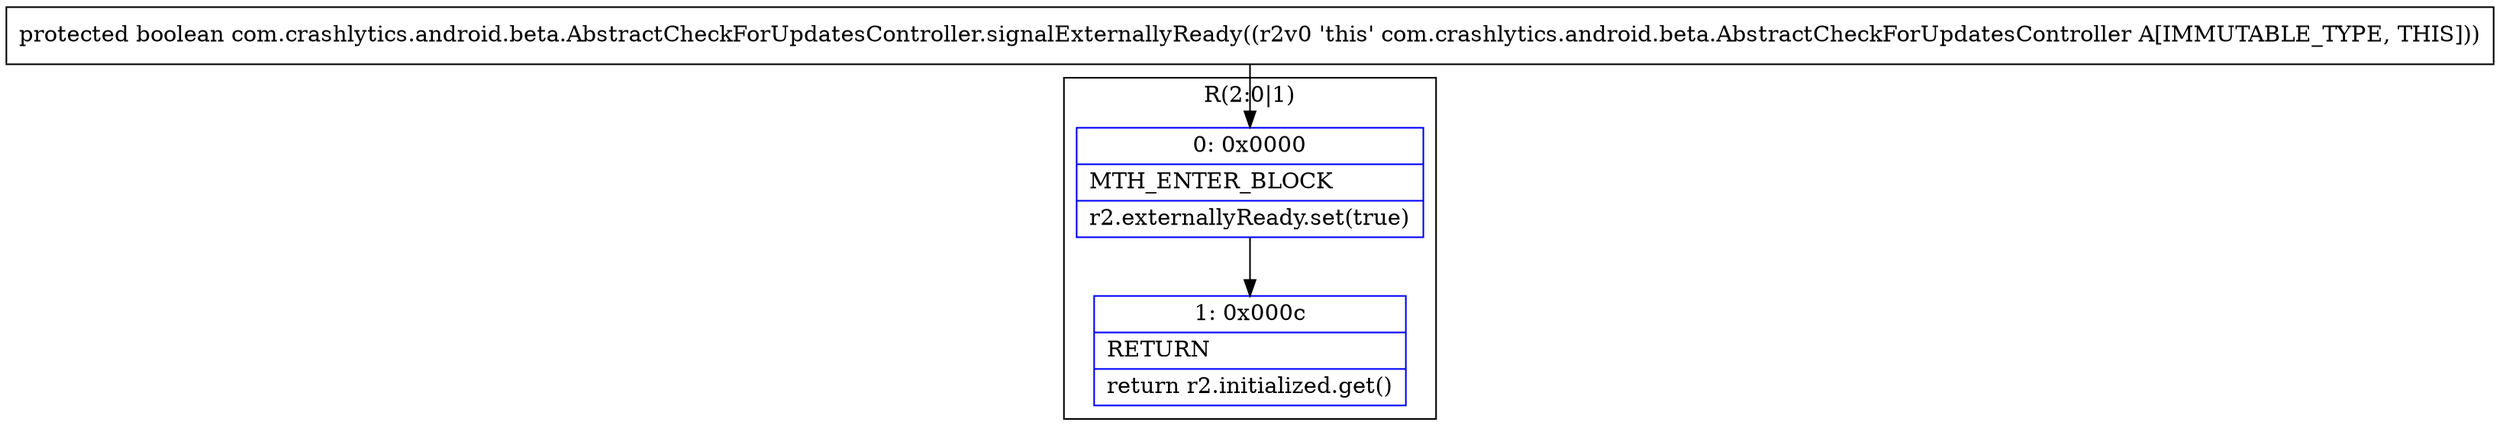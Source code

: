 digraph "CFG forcom.crashlytics.android.beta.AbstractCheckForUpdatesController.signalExternallyReady()Z" {
subgraph cluster_Region_85699429 {
label = "R(2:0|1)";
node [shape=record,color=blue];
Node_0 [shape=record,label="{0\:\ 0x0000|MTH_ENTER_BLOCK\l|r2.externallyReady.set(true)\l}"];
Node_1 [shape=record,label="{1\:\ 0x000c|RETURN\l|return r2.initialized.get()\l}"];
}
MethodNode[shape=record,label="{protected boolean com.crashlytics.android.beta.AbstractCheckForUpdatesController.signalExternallyReady((r2v0 'this' com.crashlytics.android.beta.AbstractCheckForUpdatesController A[IMMUTABLE_TYPE, THIS])) }"];
MethodNode -> Node_0;
Node_0 -> Node_1;
}

